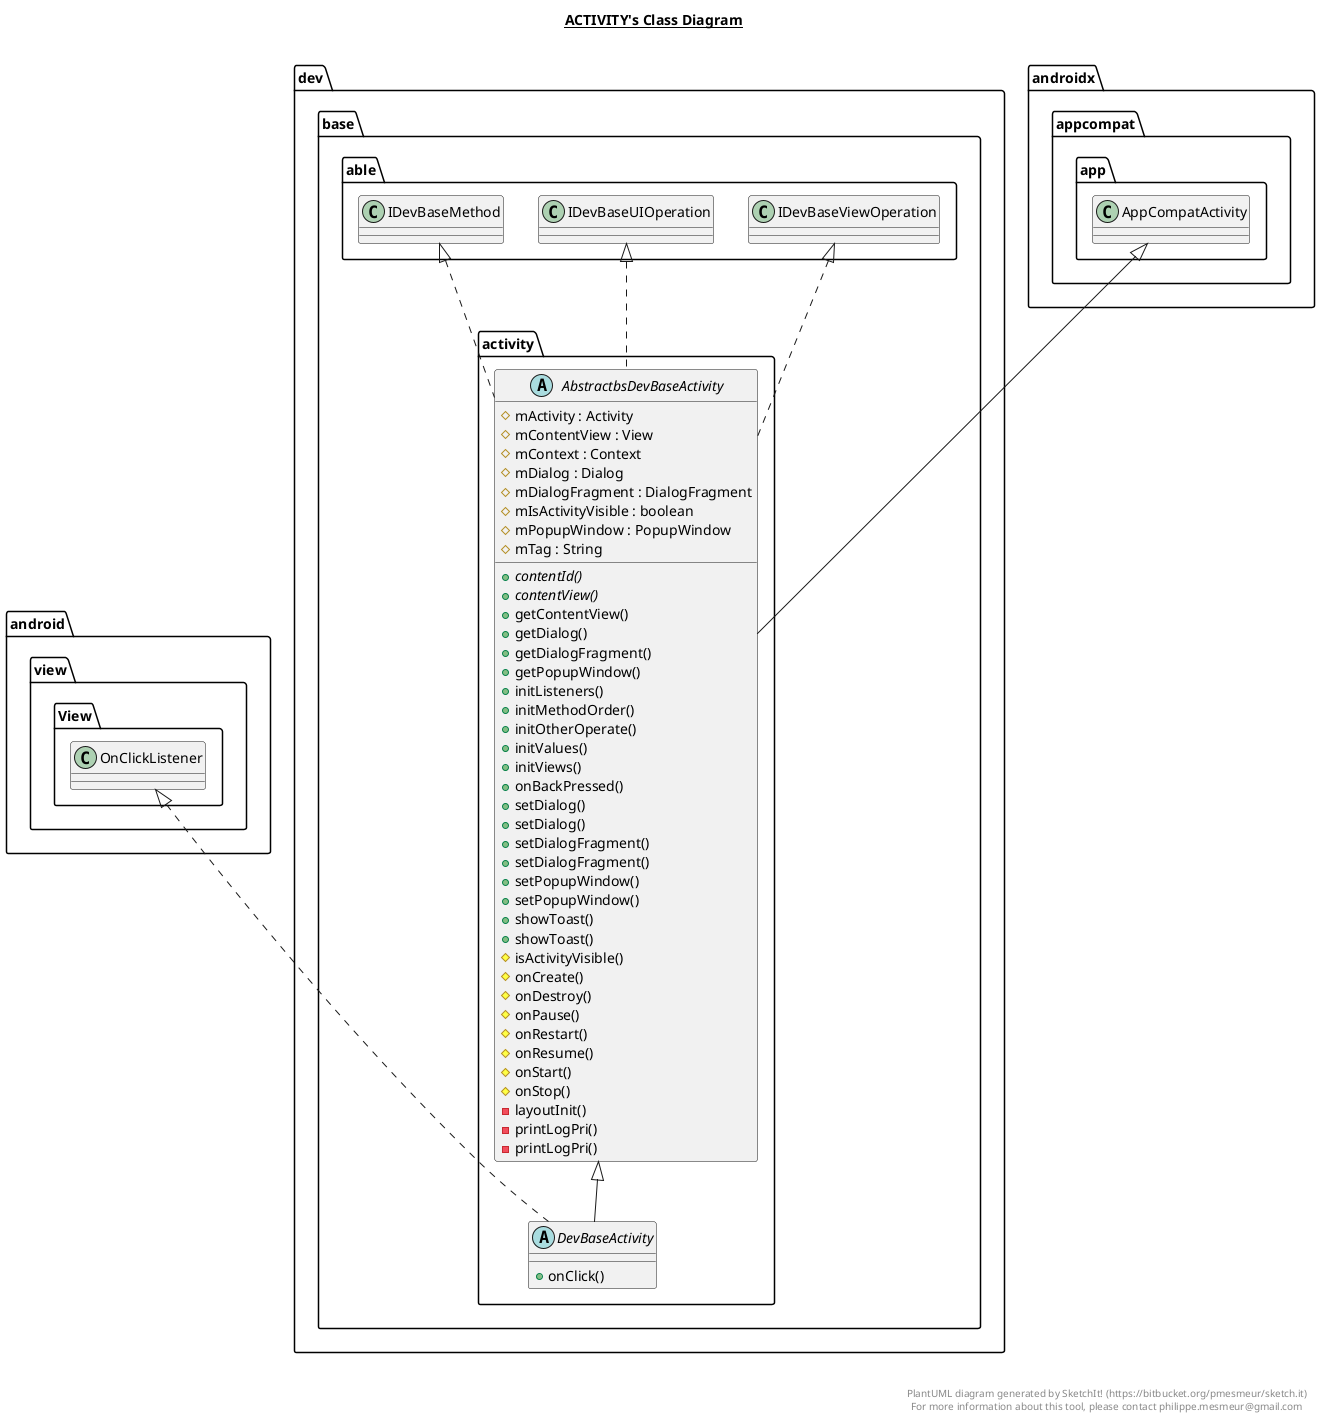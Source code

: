 @startuml

title __ACTIVITY's Class Diagram__\n

  namespace dev.base {
    namespace activity {
      abstract class dev.base.activity.AbstractbsDevBaseActivity {
          # mActivity : Activity
          # mContentView : View
          # mContext : Context
          # mDialog : Dialog
          # mDialogFragment : DialogFragment
          # mIsActivityVisible : boolean
          # mPopupWindow : PopupWindow
          # mTag : String
          {abstract} + contentId()
          {abstract} + contentView()
          + getContentView()
          + getDialog()
          + getDialogFragment()
          + getPopupWindow()
          + initListeners()
          + initMethodOrder()
          + initOtherOperate()
          + initValues()
          + initViews()
          + onBackPressed()
          + setDialog()
          + setDialog()
          + setDialogFragment()
          + setDialogFragment()
          + setPopupWindow()
          + setPopupWindow()
          + showToast()
          + showToast()
          # isActivityVisible()
          # onCreate()
          # onDestroy()
          # onPause()
          # onRestart()
          # onResume()
          # onStart()
          # onStop()
          - layoutInit()
          - printLogPri()
          - printLogPri()
      }
    }
  }
  

  namespace dev.base {
    namespace activity {
      abstract class dev.base.activity.DevBaseActivity {
          + onClick()
      }
    }
  }
  

  dev.base.activity.AbstractbsDevBaseActivity .up.|> dev.base.able.IDevBaseMethod
  dev.base.activity.AbstractbsDevBaseActivity .up.|> dev.base.able.IDevBaseUIOperation
  dev.base.activity.AbstractbsDevBaseActivity .up.|> dev.base.able.IDevBaseViewOperation
  dev.base.activity.AbstractbsDevBaseActivity -up-|> androidx.appcompat.app.AppCompatActivity
  dev.base.activity.DevBaseActivity .up.|> android.view.View.OnClickListener
  dev.base.activity.DevBaseActivity -up-|> dev.base.activity.AbstractbsDevBaseActivity


right footer


PlantUML diagram generated by SketchIt! (https://bitbucket.org/pmesmeur/sketch.it)
For more information about this tool, please contact philippe.mesmeur@gmail.com
endfooter

@enduml
